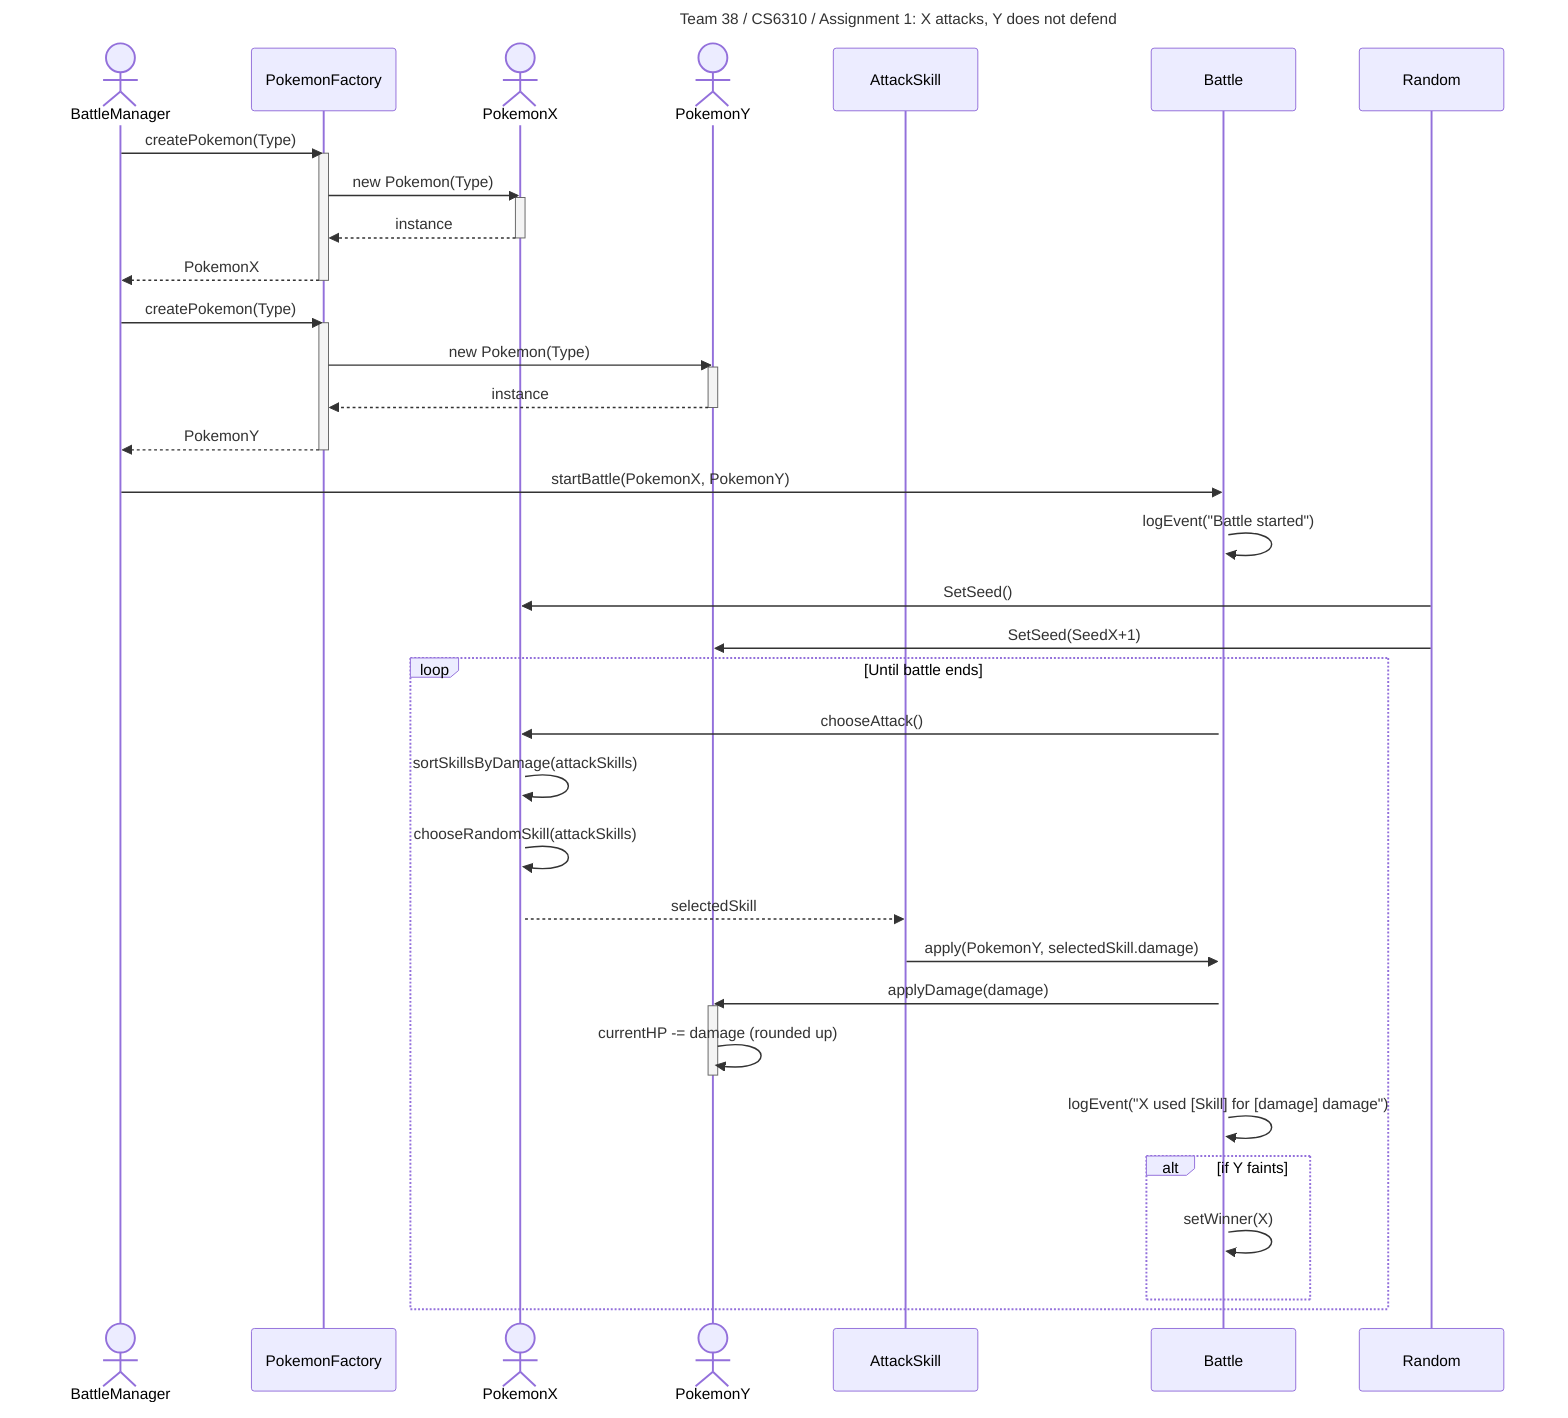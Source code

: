 ---
config:
  theme: default
title: Team 38 / CS6310 / Assignment 1
---
sequenceDiagram
    title: Team 38 / CS6310 / Assignment 1: X attacks, Y does not defend

    actor BattleManager
    participant PokemonFactory
    actor PokemonX
    actor PokemonY
    participant AttackSkill
    participant Battle
    participant Random

    BattleManager->>PokemonFactory: createPokemon(Type)
    activate PokemonFactory
    PokemonFactory->>PokemonX: new Pokemon(Type)
    activate PokemonX
    PokemonX-->>PokemonFactory: instance
    deactivate PokemonX
    PokemonFactory-->>BattleManager: PokemonX
    deactivate PokemonFactory

    BattleManager->>PokemonFactory: createPokemon(Type)
    activate PokemonFactory
    PokemonFactory->>PokemonY: new Pokemon(Type)
    activate PokemonY
    PokemonY-->>PokemonFactory: instance
    deactivate PokemonY
    PokemonFactory-->>BattleManager: PokemonY
    deactivate PokemonFactory

    BattleManager->>Battle: startBattle(PokemonX, PokemonY)
    activate Battle
    Battle->>Battle: logEvent("Battle started")
    Random ->> PokemonX: SetSeed()
    Random ->> PokemonY: SetSeed(SeedX+1)
    loop Until battle ends
        Battle->>PokemonX: chooseAttack()
        activate PokemonX
        PokemonX->>PokemonX: sortSkillsByDamage(attackSkills)
        PokemonX->>PokemonX: chooseRandomSkill(attackSkills)
        PokemonX-->>AttackSkill: selectedSkill

        AttackSkill->>Battle: apply(PokemonY, selectedSkill.damage)
        Battle->>PokemonY: applyDamage(damage)
        activate PokemonY
        PokemonY->>PokemonY: currentHP -= damage (rounded up)
        deactivate PokemonY

        Battle->>Battle: logEvent("X used [Skill] for [damage] damage")
        alt if Y faints
            Battle->>Battle: setWinner(X)
        end
    end